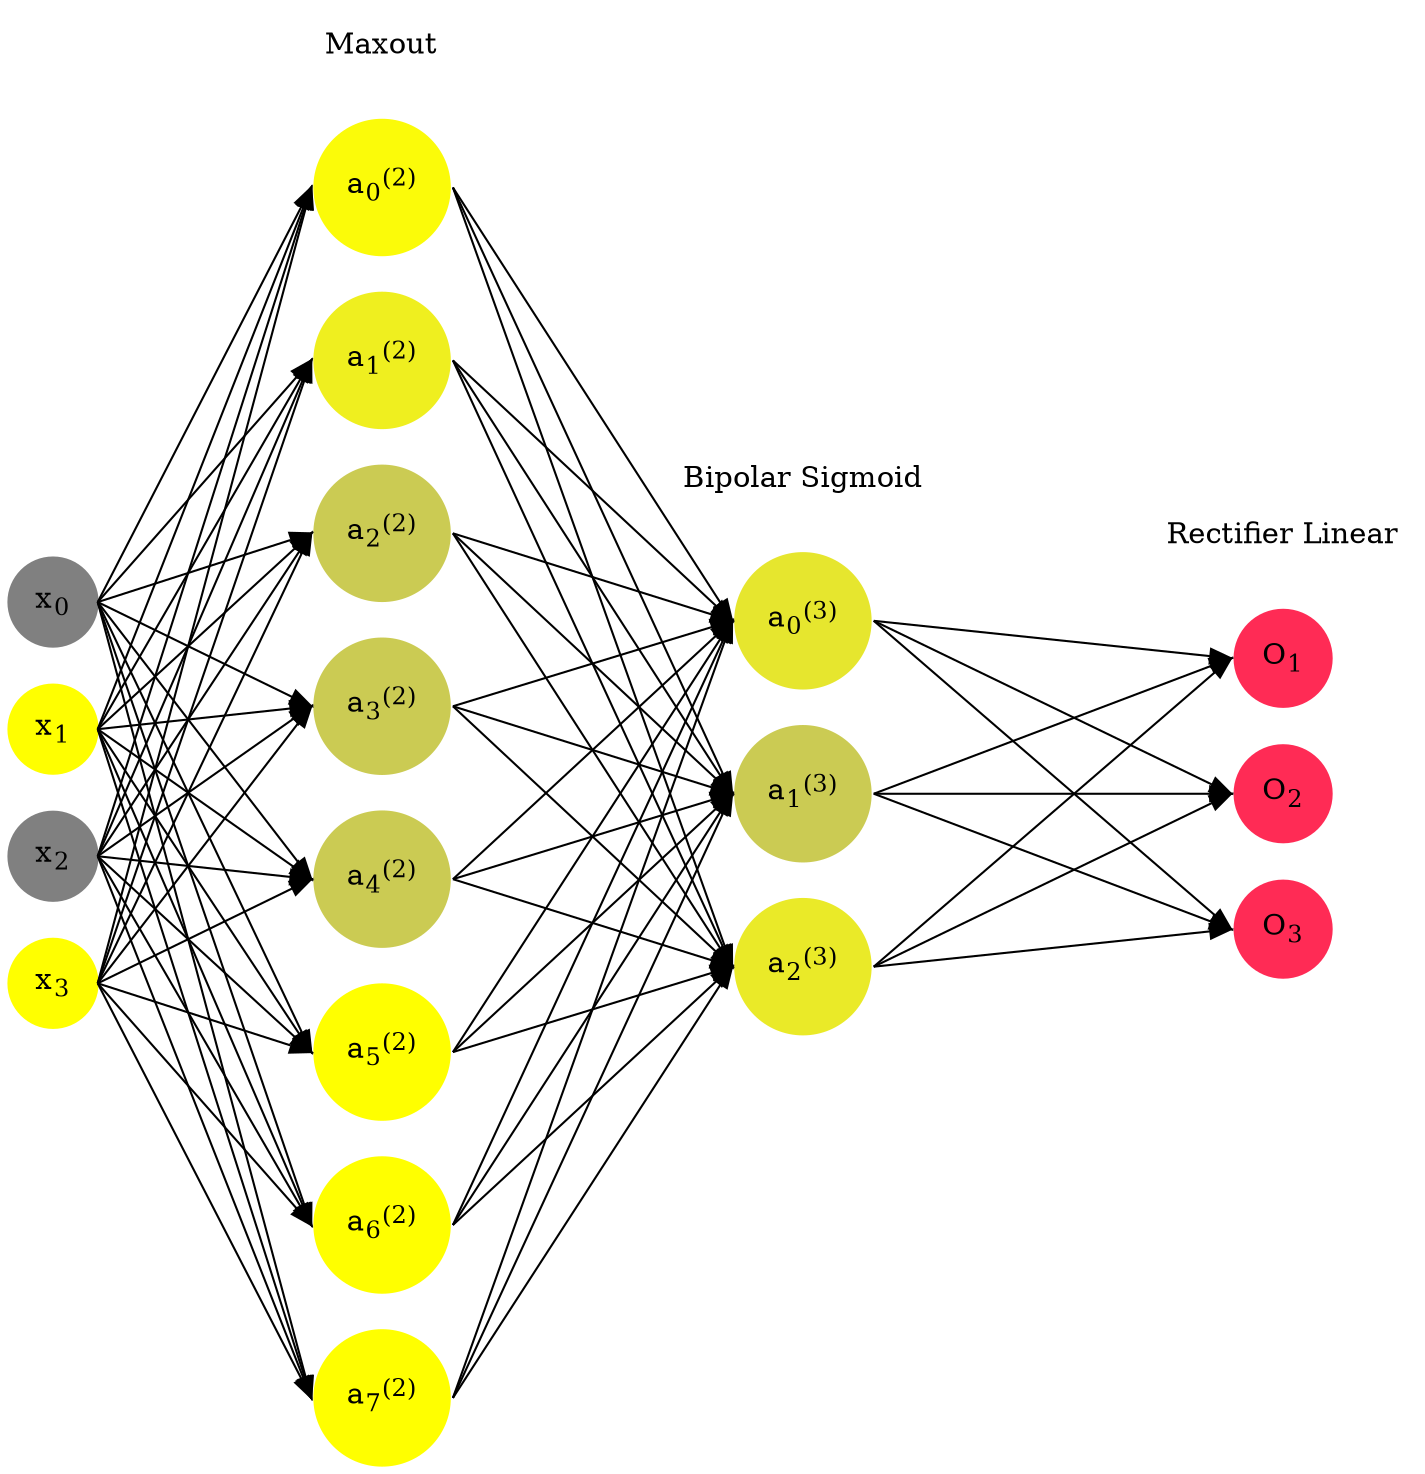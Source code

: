 digraph G {
	rankdir = LR;
	splines=false;
	edge[style=invis];
	ranksep= 1.4;
	{
	node [shape=circle, color="0.1667, 0.0, 0.5", style=filled, fillcolor="0.1667, 0.0, 0.5"];
	x0 [label=<x<sub>0</sub>>];
	}
	{
	node [shape=circle, color="0.1667, 1.0, 1.0", style=filled, fillcolor="0.1667, 1.0, 1.0"];
	x1 [label=<x<sub>1</sub>>];
	}
	{
	node [shape=circle, color="0.1667, 0.0, 0.5", style=filled, fillcolor="0.1667, 0.0, 0.5"];
	x2 [label=<x<sub>2</sub>>];
	}
	{
	node [shape=circle, color="0.1667, 1.0, 1.0", style=filled, fillcolor="0.1667, 1.0, 1.0"];
	x3 [label=<x<sub>3</sub>>];
	}
	{
	node [shape=circle, color="0.1667, 0.961997, 0.980998", style=filled, fillcolor="0.1667, 0.961997, 0.980998"];
	a02 [label=<a<sub>0</sub><sup>(2)</sup>>];
	}
	{
	node [shape=circle, color="0.1667, 0.868068, 0.934034", style=filled, fillcolor="0.1667, 0.868068, 0.934034"];
	a12 [label=<a<sub>1</sub><sup>(2)</sup>>];
	}
	{
	node [shape=circle, color="0.1667, 0.588004, 0.794002", style=filled, fillcolor="0.1667, 0.588004, 0.794002"];
	a22 [label=<a<sub>2</sub><sup>(2)</sup>>];
	}
	{
	node [shape=circle, color="0.1667, 0.588004, 0.794002", style=filled, fillcolor="0.1667, 0.588004, 0.794002"];
	a32 [label=<a<sub>3</sub><sup>(2)</sup>>];
	}
	{
	node [shape=circle, color="0.1667, 0.588004, 0.794002", style=filled, fillcolor="0.1667, 0.588004, 0.794002"];
	a42 [label=<a<sub>4</sub><sup>(2)</sup>>];
	}
	{
	node [shape=circle, color="0.1667, 1.047926, 1.023963", style=filled, fillcolor="0.1667, 1.047926, 1.023963"];
	a52 [label=<a<sub>5</sub><sup>(2)</sup>>];
	}
	{
	node [shape=circle, color="0.1667, 1.047926, 1.023963", style=filled, fillcolor="0.1667, 1.047926, 1.023963"];
	a62 [label=<a<sub>6</sub><sup>(2)</sup>>];
	}
	{
	node [shape=circle, color="0.1667, 1.047926, 1.023963", style=filled, fillcolor="0.1667, 1.047926, 1.023963"];
	a72 [label=<a<sub>7</sub><sup>(2)</sup>>];
	}
	{
	node [shape=circle, color="0.1667, 0.797638, 0.898819", style=filled, fillcolor="0.1667, 0.797638, 0.898819"];
	a03 [label=<a<sub>0</sub><sup>(3)</sup>>];
	}
	{
	node [shape=circle, color="0.1667, 0.589116, 0.794558", style=filled, fillcolor="0.1667, 0.589116, 0.794558"];
	a13 [label=<a<sub>1</sub><sup>(3)</sup>>];
	}
	{
	node [shape=circle, color="0.1667, 0.828587, 0.914294", style=filled, fillcolor="0.1667, 0.828587, 0.914294"];
	a23 [label=<a<sub>2</sub><sup>(3)</sup>>];
	}
	{
	node [shape=circle, color="0.9667, 0.83, 1.0", style=filled, fillcolor="0.9667, 0.83, 1.0"];
	O1 [label=<O<sub>1</sub>>];
	}
	{
	node [shape=circle, color="0.9667, 0.83, 1.0", style=filled, fillcolor="0.9667, 0.83, 1.0"];
	O2 [label=<O<sub>2</sub>>];
	}
	{
	node [shape=circle, color="0.9667, 0.83, 1.0", style=filled, fillcolor="0.9667, 0.83, 1.0"];
	O3 [label=<O<sub>3</sub>>];
	}
	{
	rank=same;
	x0->x1->x2->x3;
	}
	{
	rank=same;
	a02->a12->a22->a32->a42->a52->a62->a72;
	}
	{
	rank=same;
	a03->a13->a23;
	}
	{
	rank=same;
	O1->O2->O3;
	}
	l1 [shape=plaintext,label="Maxout"];
	l1->a02;
	{rank=same; l1;a02};
	l2 [shape=plaintext,label="Bipolar Sigmoid"];
	l2->a03;
	{rank=same; l2;a03};
	l3 [shape=plaintext,label="Rectifier Linear"];
	l3->O1;
	{rank=same; l3;O1};
edge[style=solid, tailport=e, headport=w];
	{x0;x1;x2;x3} -> {a02;a12;a22;a32;a42;a52;a62;a72};
	{a02;a12;a22;a32;a42;a52;a62;a72} -> {a03;a13;a23};
	{a03;a13;a23} -> {O1,O2,O3};
}